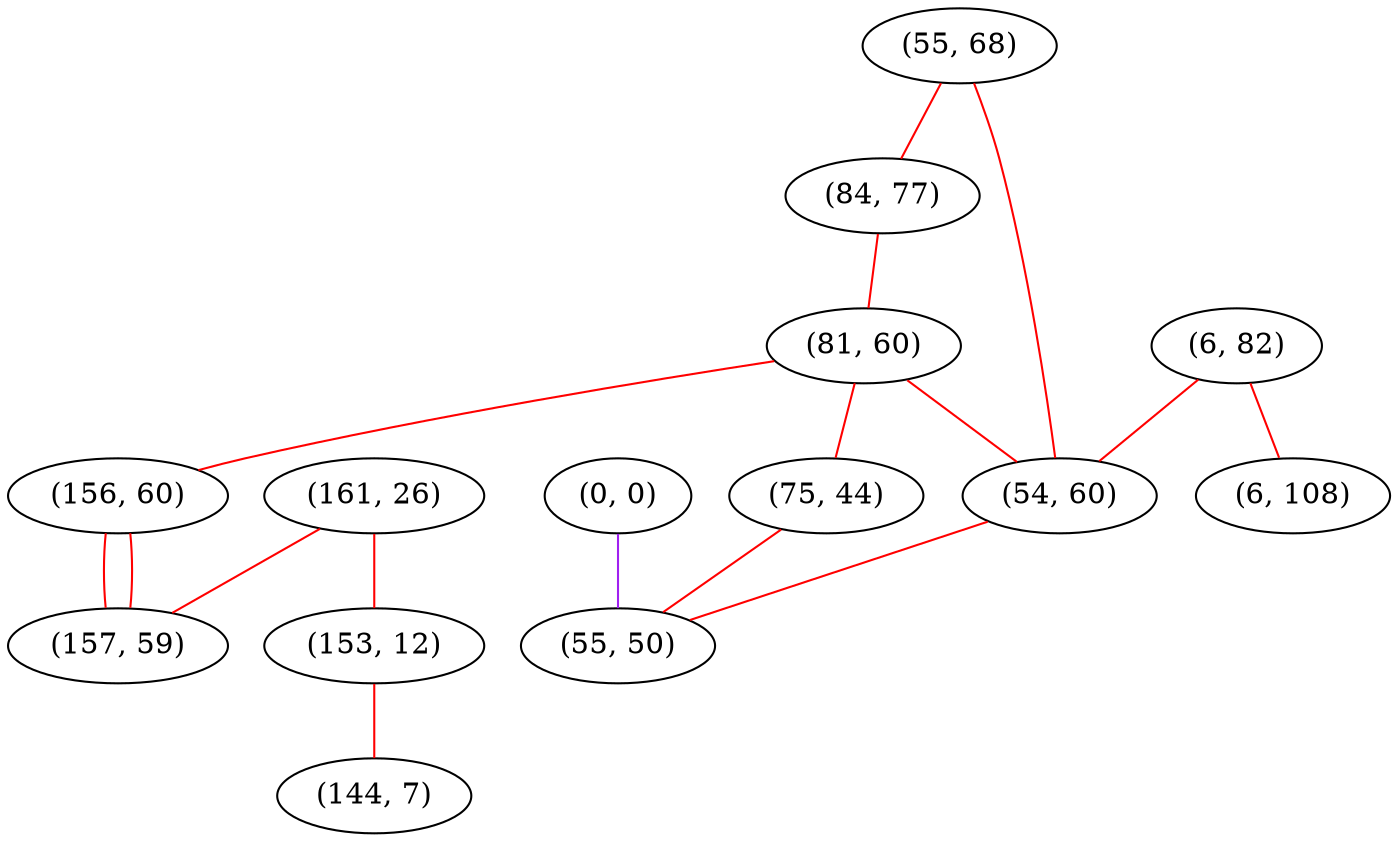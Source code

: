 graph "" {
"(55, 68)";
"(84, 77)";
"(6, 82)";
"(81, 60)";
"(161, 26)";
"(156, 60)";
"(153, 12)";
"(0, 0)";
"(144, 7)";
"(54, 60)";
"(6, 108)";
"(75, 44)";
"(55, 50)";
"(157, 59)";
"(55, 68)" -- "(84, 77)"  [color=red, key=0, weight=1];
"(55, 68)" -- "(54, 60)"  [color=red, key=0, weight=1];
"(84, 77)" -- "(81, 60)"  [color=red, key=0, weight=1];
"(6, 82)" -- "(6, 108)"  [color=red, key=0, weight=1];
"(6, 82)" -- "(54, 60)"  [color=red, key=0, weight=1];
"(81, 60)" -- "(54, 60)"  [color=red, key=0, weight=1];
"(81, 60)" -- "(156, 60)"  [color=red, key=0, weight=1];
"(81, 60)" -- "(75, 44)"  [color=red, key=0, weight=1];
"(161, 26)" -- "(153, 12)"  [color=red, key=0, weight=1];
"(161, 26)" -- "(157, 59)"  [color=red, key=0, weight=1];
"(156, 60)" -- "(157, 59)"  [color=red, key=0, weight=1];
"(156, 60)" -- "(157, 59)"  [color=red, key=1, weight=1];
"(153, 12)" -- "(144, 7)"  [color=red, key=0, weight=1];
"(0, 0)" -- "(55, 50)"  [color=purple, key=0, weight=4];
"(54, 60)" -- "(55, 50)"  [color=red, key=0, weight=1];
"(75, 44)" -- "(55, 50)"  [color=red, key=0, weight=1];
}
